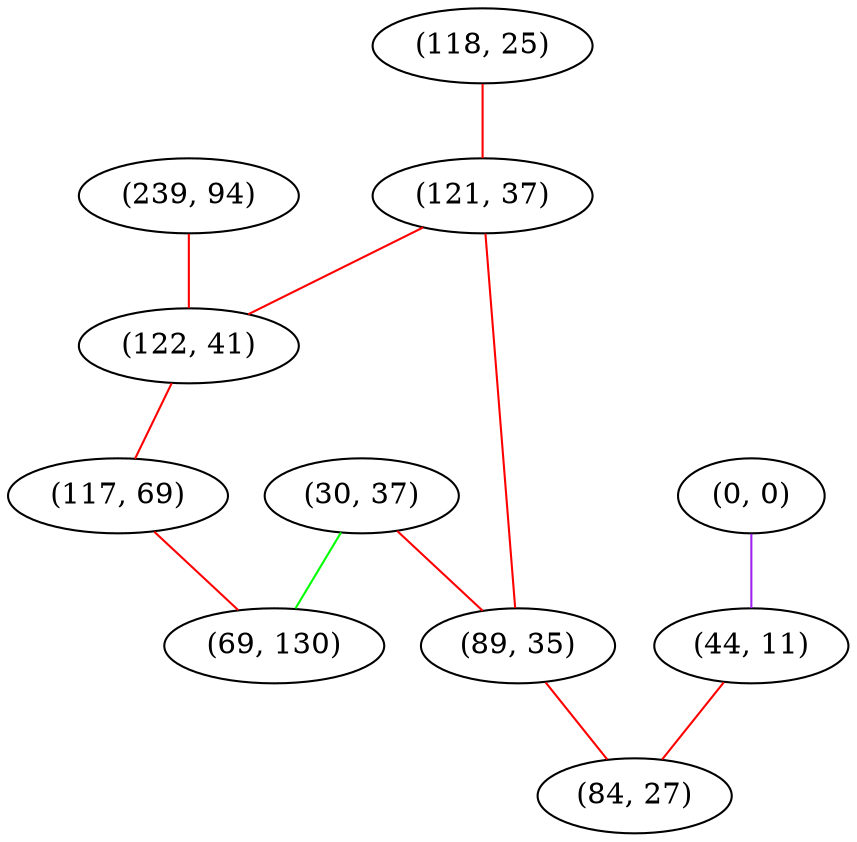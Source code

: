 graph "" {
"(118, 25)";
"(0, 0)";
"(44, 11)";
"(121, 37)";
"(239, 94)";
"(122, 41)";
"(117, 69)";
"(30, 37)";
"(89, 35)";
"(69, 130)";
"(84, 27)";
"(118, 25)" -- "(121, 37)"  [color=red, key=0, weight=1];
"(0, 0)" -- "(44, 11)"  [color=purple, key=0, weight=4];
"(44, 11)" -- "(84, 27)"  [color=red, key=0, weight=1];
"(121, 37)" -- "(89, 35)"  [color=red, key=0, weight=1];
"(121, 37)" -- "(122, 41)"  [color=red, key=0, weight=1];
"(239, 94)" -- "(122, 41)"  [color=red, key=0, weight=1];
"(122, 41)" -- "(117, 69)"  [color=red, key=0, weight=1];
"(117, 69)" -- "(69, 130)"  [color=red, key=0, weight=1];
"(30, 37)" -- "(89, 35)"  [color=red, key=0, weight=1];
"(30, 37)" -- "(69, 130)"  [color=green, key=0, weight=2];
"(89, 35)" -- "(84, 27)"  [color=red, key=0, weight=1];
}
